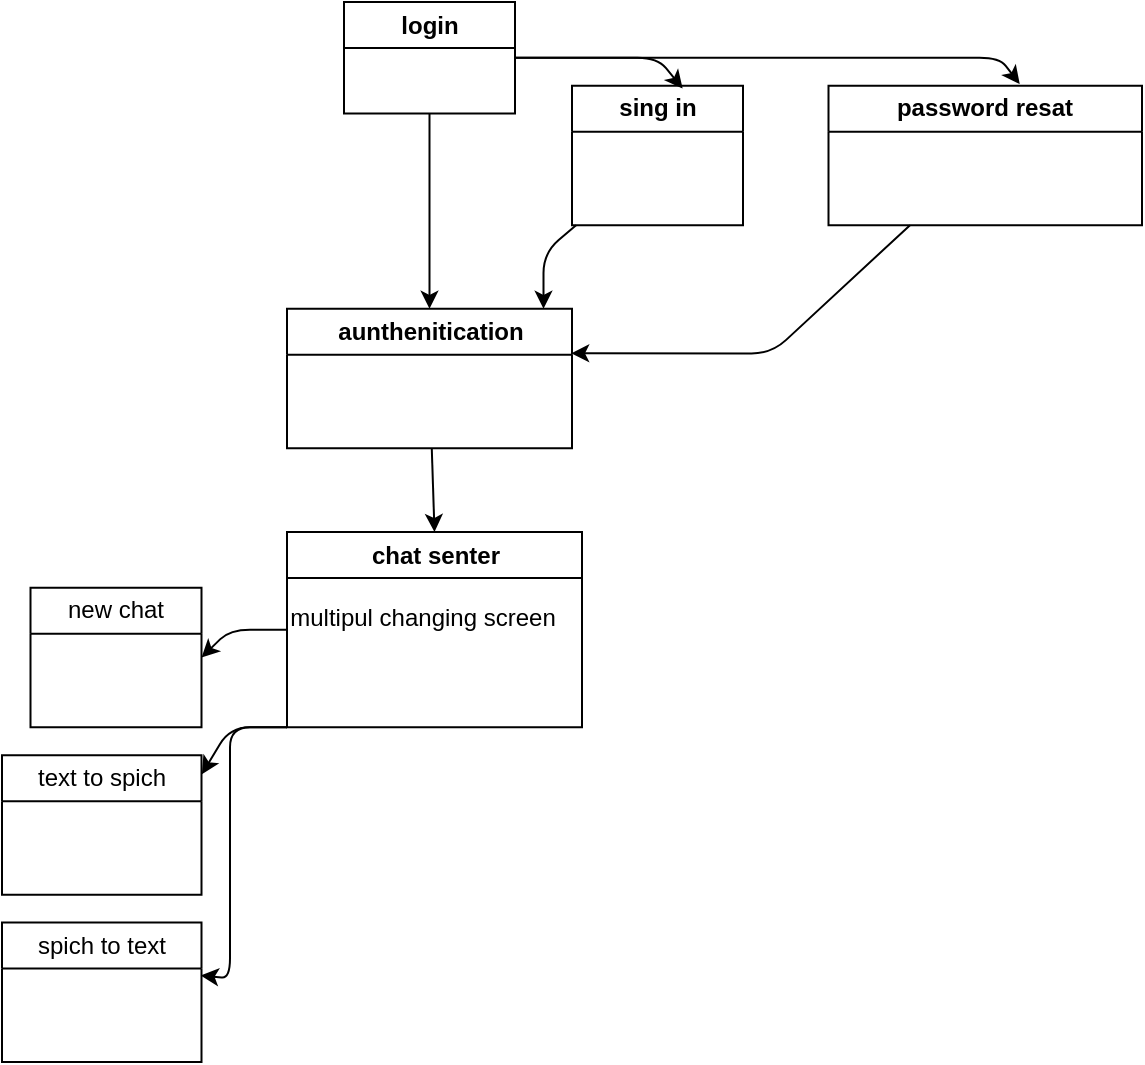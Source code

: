 <mxfile>
    <diagram id="Ml2dGVcdlFa9VVf0Y3eY" name="Page-1">
        <mxGraphModel dx="1124" dy="784" grid="1" gridSize="10" guides="1" tooltips="1" connect="1" arrows="1" fold="1" page="1" pageScale="1" pageWidth="850" pageHeight="1100" math="0" shadow="0">
            <root>
                <mxCell id="0"/>
                <mxCell id="1" parent="0"/>
                <mxCell id="84" value="" style="group" vertex="1" connectable="0" parent="1">
                    <mxGeometry x="240" y="250" width="570" height="530" as="geometry"/>
                </mxCell>
                <mxCell id="69" value="login" style="swimlane;whiteSpace=wrap;html=1;" vertex="1" parent="84">
                    <mxGeometry x="171" width="85.5" height="55.789" as="geometry"/>
                </mxCell>
                <mxCell id="71" value="sing in" style="swimlane;whiteSpace=wrap;html=1;" vertex="1" parent="84">
                    <mxGeometry x="285" y="41.842" width="85.5" height="69.737" as="geometry">
                        <mxRectangle x="990" y="650" width="80" height="30" as="alternateBounds"/>
                    </mxGeometry>
                </mxCell>
                <mxCell id="66" style="edgeStyle=none;html=1;entryX=0.647;entryY=0.02;entryDx=0;entryDy=0;entryPerimeter=0;" edge="1" parent="84" source="69" target="71">
                    <mxGeometry relative="1" as="geometry">
                        <Array as="points">
                            <mxPoint x="327.75" y="27.895"/>
                        </Array>
                    </mxGeometry>
                </mxCell>
                <mxCell id="73" value="password resat" style="swimlane;whiteSpace=wrap;html=1;" vertex="1" parent="84">
                    <mxGeometry x="413.25" y="41.842" width="156.75" height="69.737" as="geometry"/>
                </mxCell>
                <mxCell id="67" style="edgeStyle=none;html=1;entryX=0.61;entryY=-0.012;entryDx=0;entryDy=0;entryPerimeter=0;" edge="1" parent="84" source="69" target="73">
                    <mxGeometry relative="1" as="geometry">
                        <Array as="points">
                            <mxPoint x="498.75" y="27.895"/>
                        </Array>
                    </mxGeometry>
                </mxCell>
                <mxCell id="75" value="aunthenitication" style="swimlane;whiteSpace=wrap;html=1;" vertex="1" parent="84">
                    <mxGeometry x="142.5" y="153.421" width="142.5" height="69.737" as="geometry"/>
                </mxCell>
                <mxCell id="68" style="edgeStyle=none;html=1;exitX=0.5;exitY=1;exitDx=0;exitDy=0;" edge="1" parent="84" source="69" target="75">
                    <mxGeometry relative="1" as="geometry"/>
                </mxCell>
                <mxCell id="70" style="edgeStyle=none;html=1;entryX=0.9;entryY=0;entryDx=0;entryDy=0;entryPerimeter=0;" edge="1" parent="84" source="71" target="75">
                    <mxGeometry relative="1" as="geometry">
                        <Array as="points">
                            <mxPoint x="270.75" y="125.526"/>
                        </Array>
                    </mxGeometry>
                </mxCell>
                <mxCell id="72" style="edgeStyle=none;html=1;entryX=0.997;entryY=0.319;entryDx=0;entryDy=0;entryPerimeter=0;" edge="1" parent="84" source="73" target="75">
                    <mxGeometry relative="1" as="geometry">
                        <Array as="points">
                            <mxPoint x="384.75" y="175.737"/>
                        </Array>
                    </mxGeometry>
                </mxCell>
                <mxCell id="77" value="chat senter" style="swimlane;whiteSpace=wrap;html=1;" vertex="1" parent="84">
                    <mxGeometry x="142.5" y="265" width="147.5" height="97.632" as="geometry"/>
                </mxCell>
                <mxCell id="81" value="&lt;font style=&quot;font-size: 12px;&quot;&gt;multipul changing screen&lt;/font&gt;" style="text;html=1;align=center;verticalAlign=middle;resizable=0;points=[];autosize=1;" vertex="1" parent="77">
                    <mxGeometry x="-12.5" y="27.898" width="160" height="30" as="geometry"/>
                </mxCell>
                <mxCell id="74" style="edgeStyle=none;html=1;entryX=0.5;entryY=0;entryDx=0;entryDy=0;" edge="1" parent="84" source="75" target="77">
                    <mxGeometry relative="1" as="geometry"/>
                </mxCell>
                <mxCell id="78" value="new chat" style="swimlane;whiteSpace=wrap;html=1;fontStyle=0;" vertex="1" parent="84">
                    <mxGeometry x="14.25" y="292.895" width="85.5" height="69.737" as="geometry"/>
                </mxCell>
                <mxCell id="76" style="edgeStyle=none;html=1;entryX=1;entryY=0.5;entryDx=0;entryDy=0;" edge="1" parent="84" source="77" target="78">
                    <mxGeometry relative="1" as="geometry">
                        <Array as="points">
                            <mxPoint x="114" y="313.816"/>
                        </Array>
                    </mxGeometry>
                </mxCell>
                <mxCell id="79" style="edgeStyle=none;html=1;entryX=1.002;entryY=0.137;entryDx=0;entryDy=0;entryPerimeter=0;fontSize=10;exitX=0;exitY=1;exitDx=0;exitDy=0;" edge="1" parent="84" source="77" target="82">
                    <mxGeometry relative="1" as="geometry">
                        <Array as="points">
                            <mxPoint x="114" y="362.632"/>
                        </Array>
                    </mxGeometry>
                </mxCell>
                <mxCell id="80" style="edgeStyle=none;html=1;entryX=0.996;entryY=0.38;entryDx=0;entryDy=0;entryPerimeter=0;fontSize=10;exitX=0;exitY=1;exitDx=0;exitDy=0;" edge="1" parent="84" source="77" target="83">
                    <mxGeometry relative="1" as="geometry">
                        <Array as="points">
                            <mxPoint x="114" y="362.632"/>
                            <mxPoint x="114" y="488.158"/>
                        </Array>
                    </mxGeometry>
                </mxCell>
                <mxCell id="82" value="text to spich" style="swimlane;whiteSpace=wrap;html=1;fontStyle=0;" vertex="1" parent="84">
                    <mxGeometry y="376.579" width="99.75" height="69.737" as="geometry"/>
                </mxCell>
                <mxCell id="83" value="spich to text" style="swimlane;whiteSpace=wrap;html=1;fontStyle=0;" vertex="1" parent="84">
                    <mxGeometry y="460.263" width="99.75" height="69.737" as="geometry"/>
                </mxCell>
            </root>
        </mxGraphModel>
    </diagram>
</mxfile>
